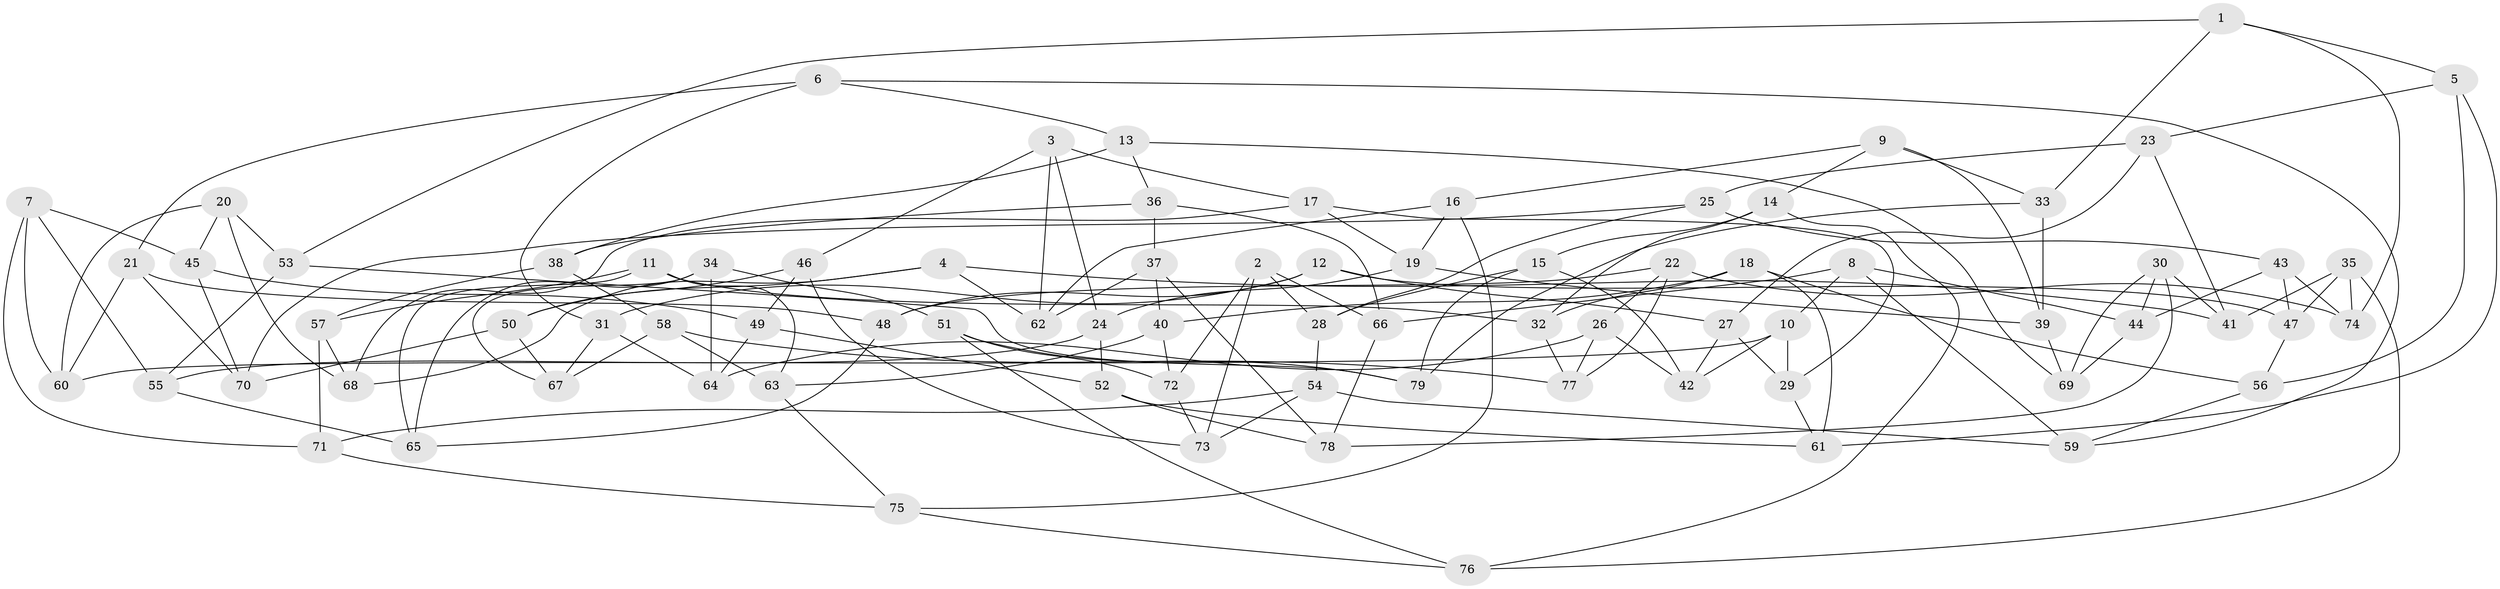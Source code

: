 // coarse degree distribution, {4: 0.6909090909090909, 3: 0.03636363636363636, 7: 0.03636363636363636, 6: 0.10909090909090909, 10: 0.03636363636363636, 8: 0.05454545454545454, 5: 0.03636363636363636}
// Generated by graph-tools (version 1.1) at 2025/20/03/04/25 18:20:43]
// undirected, 79 vertices, 158 edges
graph export_dot {
graph [start="1"]
  node [color=gray90,style=filled];
  1;
  2;
  3;
  4;
  5;
  6;
  7;
  8;
  9;
  10;
  11;
  12;
  13;
  14;
  15;
  16;
  17;
  18;
  19;
  20;
  21;
  22;
  23;
  24;
  25;
  26;
  27;
  28;
  29;
  30;
  31;
  32;
  33;
  34;
  35;
  36;
  37;
  38;
  39;
  40;
  41;
  42;
  43;
  44;
  45;
  46;
  47;
  48;
  49;
  50;
  51;
  52;
  53;
  54;
  55;
  56;
  57;
  58;
  59;
  60;
  61;
  62;
  63;
  64;
  65;
  66;
  67;
  68;
  69;
  70;
  71;
  72;
  73;
  74;
  75;
  76;
  77;
  78;
  79;
  1 -- 5;
  1 -- 33;
  1 -- 53;
  1 -- 74;
  2 -- 66;
  2 -- 28;
  2 -- 72;
  2 -- 73;
  3 -- 46;
  3 -- 62;
  3 -- 17;
  3 -- 24;
  4 -- 41;
  4 -- 50;
  4 -- 62;
  4 -- 68;
  5 -- 56;
  5 -- 61;
  5 -- 23;
  6 -- 13;
  6 -- 21;
  6 -- 31;
  6 -- 59;
  7 -- 71;
  7 -- 60;
  7 -- 45;
  7 -- 55;
  8 -- 10;
  8 -- 59;
  8 -- 66;
  8 -- 44;
  9 -- 16;
  9 -- 39;
  9 -- 33;
  9 -- 14;
  10 -- 29;
  10 -- 42;
  10 -- 60;
  11 -- 63;
  11 -- 65;
  11 -- 57;
  11 -- 32;
  12 -- 48;
  12 -- 31;
  12 -- 47;
  12 -- 27;
  13 -- 69;
  13 -- 36;
  13 -- 38;
  14 -- 76;
  14 -- 32;
  14 -- 15;
  15 -- 79;
  15 -- 42;
  15 -- 28;
  16 -- 75;
  16 -- 62;
  16 -- 19;
  17 -- 68;
  17 -- 29;
  17 -- 19;
  18 -- 32;
  18 -- 40;
  18 -- 56;
  18 -- 61;
  19 -- 24;
  19 -- 39;
  20 -- 68;
  20 -- 45;
  20 -- 60;
  20 -- 53;
  21 -- 48;
  21 -- 60;
  21 -- 70;
  22 -- 77;
  22 -- 48;
  22 -- 74;
  22 -- 26;
  23 -- 41;
  23 -- 27;
  23 -- 25;
  24 -- 55;
  24 -- 52;
  25 -- 28;
  25 -- 70;
  25 -- 43;
  26 -- 64;
  26 -- 42;
  26 -- 77;
  27 -- 29;
  27 -- 42;
  28 -- 54;
  29 -- 61;
  30 -- 44;
  30 -- 41;
  30 -- 78;
  30 -- 69;
  31 -- 67;
  31 -- 64;
  32 -- 77;
  33 -- 39;
  33 -- 79;
  34 -- 65;
  34 -- 64;
  34 -- 51;
  34 -- 67;
  35 -- 74;
  35 -- 47;
  35 -- 41;
  35 -- 76;
  36 -- 37;
  36 -- 66;
  36 -- 38;
  37 -- 40;
  37 -- 78;
  37 -- 62;
  38 -- 57;
  38 -- 58;
  39 -- 69;
  40 -- 72;
  40 -- 63;
  43 -- 44;
  43 -- 47;
  43 -- 74;
  44 -- 69;
  45 -- 49;
  45 -- 70;
  46 -- 73;
  46 -- 49;
  46 -- 50;
  47 -- 56;
  48 -- 65;
  49 -- 52;
  49 -- 64;
  50 -- 70;
  50 -- 67;
  51 -- 79;
  51 -- 76;
  51 -- 72;
  52 -- 78;
  52 -- 61;
  53 -- 79;
  53 -- 55;
  54 -- 59;
  54 -- 73;
  54 -- 71;
  55 -- 65;
  56 -- 59;
  57 -- 71;
  57 -- 68;
  58 -- 63;
  58 -- 77;
  58 -- 67;
  63 -- 75;
  66 -- 78;
  71 -- 75;
  72 -- 73;
  75 -- 76;
}
